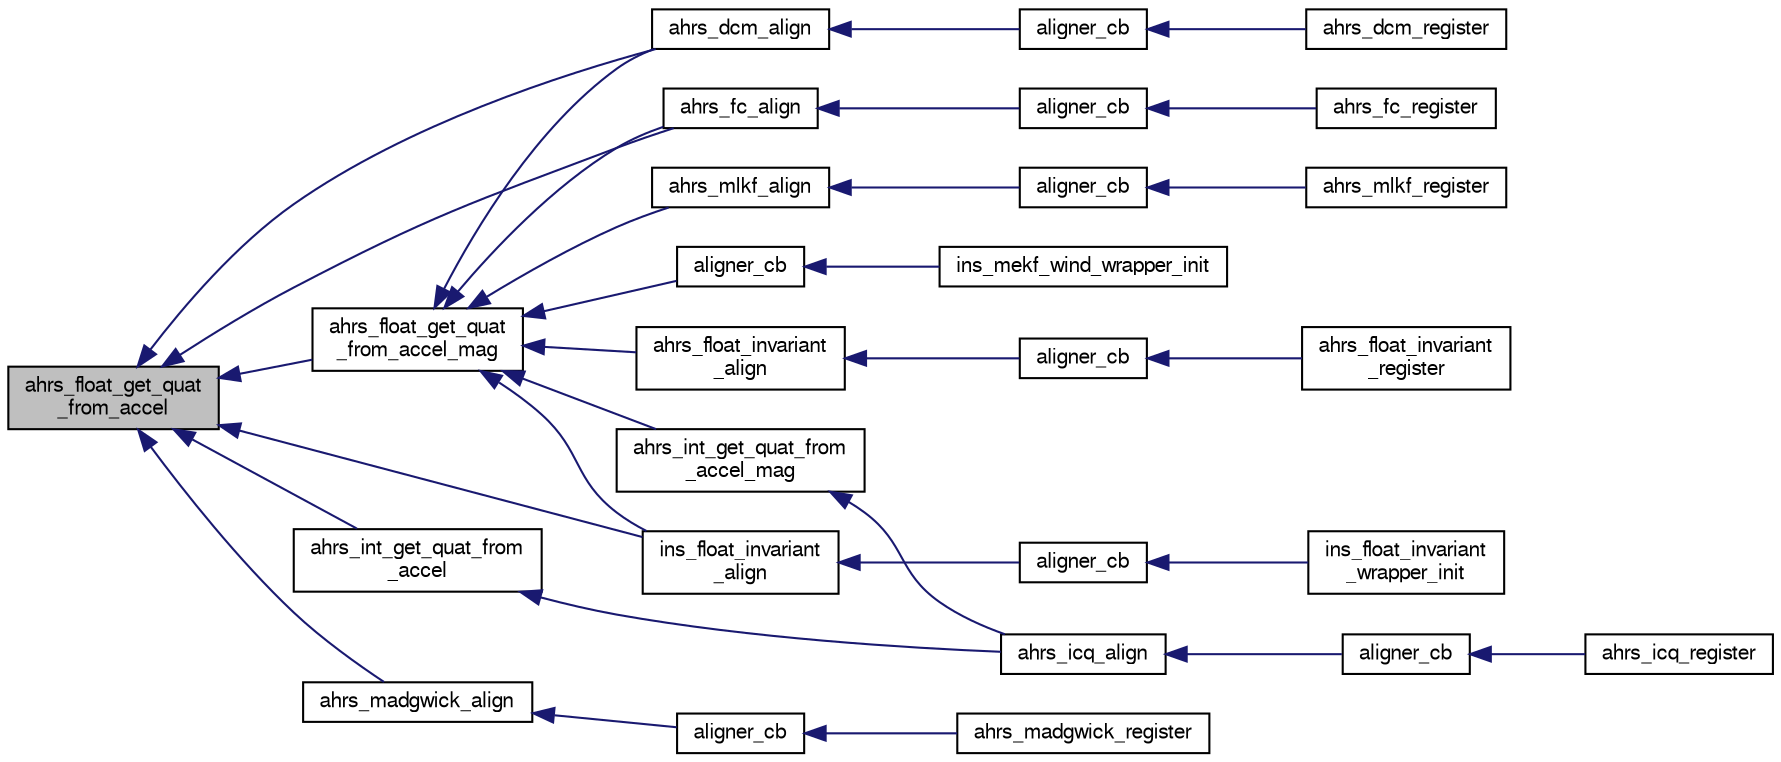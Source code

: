 digraph "ahrs_float_get_quat_from_accel"
{
  edge [fontname="FreeSans",fontsize="10",labelfontname="FreeSans",labelfontsize="10"];
  node [fontname="FreeSans",fontsize="10",shape=record];
  rankdir="LR";
  Node1 [label="ahrs_float_get_quat\l_from_accel",height=0.2,width=0.4,color="black", fillcolor="grey75", style="filled", fontcolor="black"];
  Node1 -> Node2 [dir="back",color="midnightblue",fontsize="10",style="solid",fontname="FreeSans"];
  Node2 [label="ahrs_dcm_align",height=0.2,width=0.4,color="black", fillcolor="white", style="filled",URL="$ahrs__float__dcm_8h.html#ac19ef4cf9dfcc61561addd93a8c41a5e"];
  Node2 -> Node3 [dir="back",color="midnightblue",fontsize="10",style="solid",fontname="FreeSans"];
  Node3 [label="aligner_cb",height=0.2,width=0.4,color="black", fillcolor="white", style="filled",URL="$ahrs__float__dcm__wrapper_8c.html#abb508f672663ab1485eae5b9e1799f21"];
  Node3 -> Node4 [dir="back",color="midnightblue",fontsize="10",style="solid",fontname="FreeSans"];
  Node4 [label="ahrs_dcm_register",height=0.2,width=0.4,color="black", fillcolor="white", style="filled",URL="$ahrs__float__dcm__wrapper_8h.html#a18235ffdb70868861d5424fe8c4bafa5"];
  Node1 -> Node5 [dir="back",color="midnightblue",fontsize="10",style="solid",fontname="FreeSans"];
  Node5 [label="ahrs_fc_align",height=0.2,width=0.4,color="black", fillcolor="white", style="filled",URL="$ahrs__float__cmpl_8h.html#a8bb0e2116dd6b4bf9a3fa0caa3f97d27"];
  Node5 -> Node6 [dir="back",color="midnightblue",fontsize="10",style="solid",fontname="FreeSans"];
  Node6 [label="aligner_cb",height=0.2,width=0.4,color="black", fillcolor="white", style="filled",URL="$ahrs__float__cmpl__wrapper_8c.html#abb508f672663ab1485eae5b9e1799f21"];
  Node6 -> Node7 [dir="back",color="midnightblue",fontsize="10",style="solid",fontname="FreeSans"];
  Node7 [label="ahrs_fc_register",height=0.2,width=0.4,color="black", fillcolor="white", style="filled",URL="$ahrs__float__cmpl__wrapper_8h.html#aa47cd2e2f95362dd732bac1f275344e0"];
  Node1 -> Node8 [dir="back",color="midnightblue",fontsize="10",style="solid",fontname="FreeSans"];
  Node8 [label="ahrs_float_get_quat\l_from_accel_mag",height=0.2,width=0.4,color="black", fillcolor="white", style="filled",URL="$ahrs__float__utils_8h.html#a417a9a4e580b992140640e70992a2a01"];
  Node8 -> Node5 [dir="back",color="midnightblue",fontsize="10",style="solid",fontname="FreeSans"];
  Node8 -> Node2 [dir="back",color="midnightblue",fontsize="10",style="solid",fontname="FreeSans"];
  Node8 -> Node9 [dir="back",color="midnightblue",fontsize="10",style="solid",fontname="FreeSans"];
  Node9 [label="ahrs_float_invariant\l_align",height=0.2,width=0.4,color="black", fillcolor="white", style="filled",URL="$ahrs__float__invariant_8h.html#a4111f176cb3e28593c2ff388169a86f9"];
  Node9 -> Node10 [dir="back",color="midnightblue",fontsize="10",style="solid",fontname="FreeSans"];
  Node10 [label="aligner_cb",height=0.2,width=0.4,color="black", fillcolor="white", style="filled",URL="$ahrs__float__invariant__wrapper_8c.html#abb508f672663ab1485eae5b9e1799f21"];
  Node10 -> Node11 [dir="back",color="midnightblue",fontsize="10",style="solid",fontname="FreeSans"];
  Node11 [label="ahrs_float_invariant\l_register",height=0.2,width=0.4,color="black", fillcolor="white", style="filled",URL="$ahrs__float__invariant__wrapper_8h.html#af929b6f9cb8695819d29bdacca1f24f0"];
  Node8 -> Node12 [dir="back",color="midnightblue",fontsize="10",style="solid",fontname="FreeSans"];
  Node12 [label="ahrs_mlkf_align",height=0.2,width=0.4,color="black", fillcolor="white", style="filled",URL="$ahrs__float__mlkf_8h.html#a65cd8d47048c1cdc4aced2e5a4ce79e2"];
  Node12 -> Node13 [dir="back",color="midnightblue",fontsize="10",style="solid",fontname="FreeSans"];
  Node13 [label="aligner_cb",height=0.2,width=0.4,color="black", fillcolor="white", style="filled",URL="$ahrs__float__mlkf__wrapper_8c.html#abb508f672663ab1485eae5b9e1799f21"];
  Node13 -> Node14 [dir="back",color="midnightblue",fontsize="10",style="solid",fontname="FreeSans"];
  Node14 [label="ahrs_mlkf_register",height=0.2,width=0.4,color="black", fillcolor="white", style="filled",URL="$ahrs__float__mlkf__wrapper_8h.html#adf9165ad7440f11e3dae35391f5844d6"];
  Node8 -> Node15 [dir="back",color="midnightblue",fontsize="10",style="solid",fontname="FreeSans"];
  Node15 [label="ahrs_int_get_quat_from\l_accel_mag",height=0.2,width=0.4,color="black", fillcolor="white", style="filled",URL="$ahrs__int__utils_8h.html#a8ea9794c15ad84b2a289385d4a431f60"];
  Node15 -> Node16 [dir="back",color="midnightblue",fontsize="10",style="solid",fontname="FreeSans"];
  Node16 [label="ahrs_icq_align",height=0.2,width=0.4,color="black", fillcolor="white", style="filled",URL="$ahrs__int__cmpl__quat_8h.html#a00670e57757ac4865d6bbd63a6ad4a73"];
  Node16 -> Node17 [dir="back",color="midnightblue",fontsize="10",style="solid",fontname="FreeSans"];
  Node17 [label="aligner_cb",height=0.2,width=0.4,color="black", fillcolor="white", style="filled",URL="$ahrs__int__cmpl__quat__wrapper_8c.html#abb508f672663ab1485eae5b9e1799f21"];
  Node17 -> Node18 [dir="back",color="midnightblue",fontsize="10",style="solid",fontname="FreeSans"];
  Node18 [label="ahrs_icq_register",height=0.2,width=0.4,color="black", fillcolor="white", style="filled",URL="$ahrs__int__cmpl__quat__wrapper_8h.html#af71a2cd8d6fabc9373e99e2aeddbbb89"];
  Node8 -> Node19 [dir="back",color="midnightblue",fontsize="10",style="solid",fontname="FreeSans"];
  Node19 [label="ins_float_invariant\l_align",height=0.2,width=0.4,color="black", fillcolor="white", style="filled",URL="$ins__float__invariant_8h.html#a20f38b74cafe0e2f82412fe7a66dc806"];
  Node19 -> Node20 [dir="back",color="midnightblue",fontsize="10",style="solid",fontname="FreeSans"];
  Node20 [label="aligner_cb",height=0.2,width=0.4,color="black", fillcolor="white", style="filled",URL="$ins__float__invariant__wrapper_8c.html#abb508f672663ab1485eae5b9e1799f21"];
  Node20 -> Node21 [dir="back",color="midnightblue",fontsize="10",style="solid",fontname="FreeSans"];
  Node21 [label="ins_float_invariant\l_wrapper_init",height=0.2,width=0.4,color="black", fillcolor="white", style="filled",URL="$ins__float__invariant__wrapper_8h.html#abd4f3b0fcceec4de92a1ad9a7653c6f3"];
  Node8 -> Node22 [dir="back",color="midnightblue",fontsize="10",style="solid",fontname="FreeSans"];
  Node22 [label="aligner_cb",height=0.2,width=0.4,color="black", fillcolor="white", style="filled",URL="$ins__mekf__wind__wrapper_8c.html#abb508f672663ab1485eae5b9e1799f21"];
  Node22 -> Node23 [dir="back",color="midnightblue",fontsize="10",style="solid",fontname="FreeSans"];
  Node23 [label="ins_mekf_wind_wrapper_init",height=0.2,width=0.4,color="black", fillcolor="white", style="filled",URL="$ins__mekf__wind__wrapper_8h.html#a7b3c1fefc89ec1a4ff25484626a02deb",tooltip="Init function. "];
  Node1 -> Node24 [dir="back",color="midnightblue",fontsize="10",style="solid",fontname="FreeSans"];
  Node24 [label="ahrs_int_get_quat_from\l_accel",height=0.2,width=0.4,color="black", fillcolor="white", style="filled",URL="$ahrs__int__utils_8h.html#a01b7d1167e626e382675619369a1fc49"];
  Node24 -> Node16 [dir="back",color="midnightblue",fontsize="10",style="solid",fontname="FreeSans"];
  Node1 -> Node25 [dir="back",color="midnightblue",fontsize="10",style="solid",fontname="FreeSans"];
  Node25 [label="ahrs_madgwick_align",height=0.2,width=0.4,color="black", fillcolor="white", style="filled",URL="$ahrs__madgwick_8h.html#aad35ef1d8e209a830a0c77d488e56dcc"];
  Node25 -> Node26 [dir="back",color="midnightblue",fontsize="10",style="solid",fontname="FreeSans"];
  Node26 [label="aligner_cb",height=0.2,width=0.4,color="black", fillcolor="white", style="filled",URL="$ahrs__madgwick__wrapper_8c.html#abb508f672663ab1485eae5b9e1799f21"];
  Node26 -> Node27 [dir="back",color="midnightblue",fontsize="10",style="solid",fontname="FreeSans"];
  Node27 [label="ahrs_madgwick_register",height=0.2,width=0.4,color="black", fillcolor="white", style="filled",URL="$ahrs__madgwick__wrapper_8h.html#aba61b0738249ab4a910d0b8b9c56a897"];
  Node1 -> Node19 [dir="back",color="midnightblue",fontsize="10",style="solid",fontname="FreeSans"];
}
